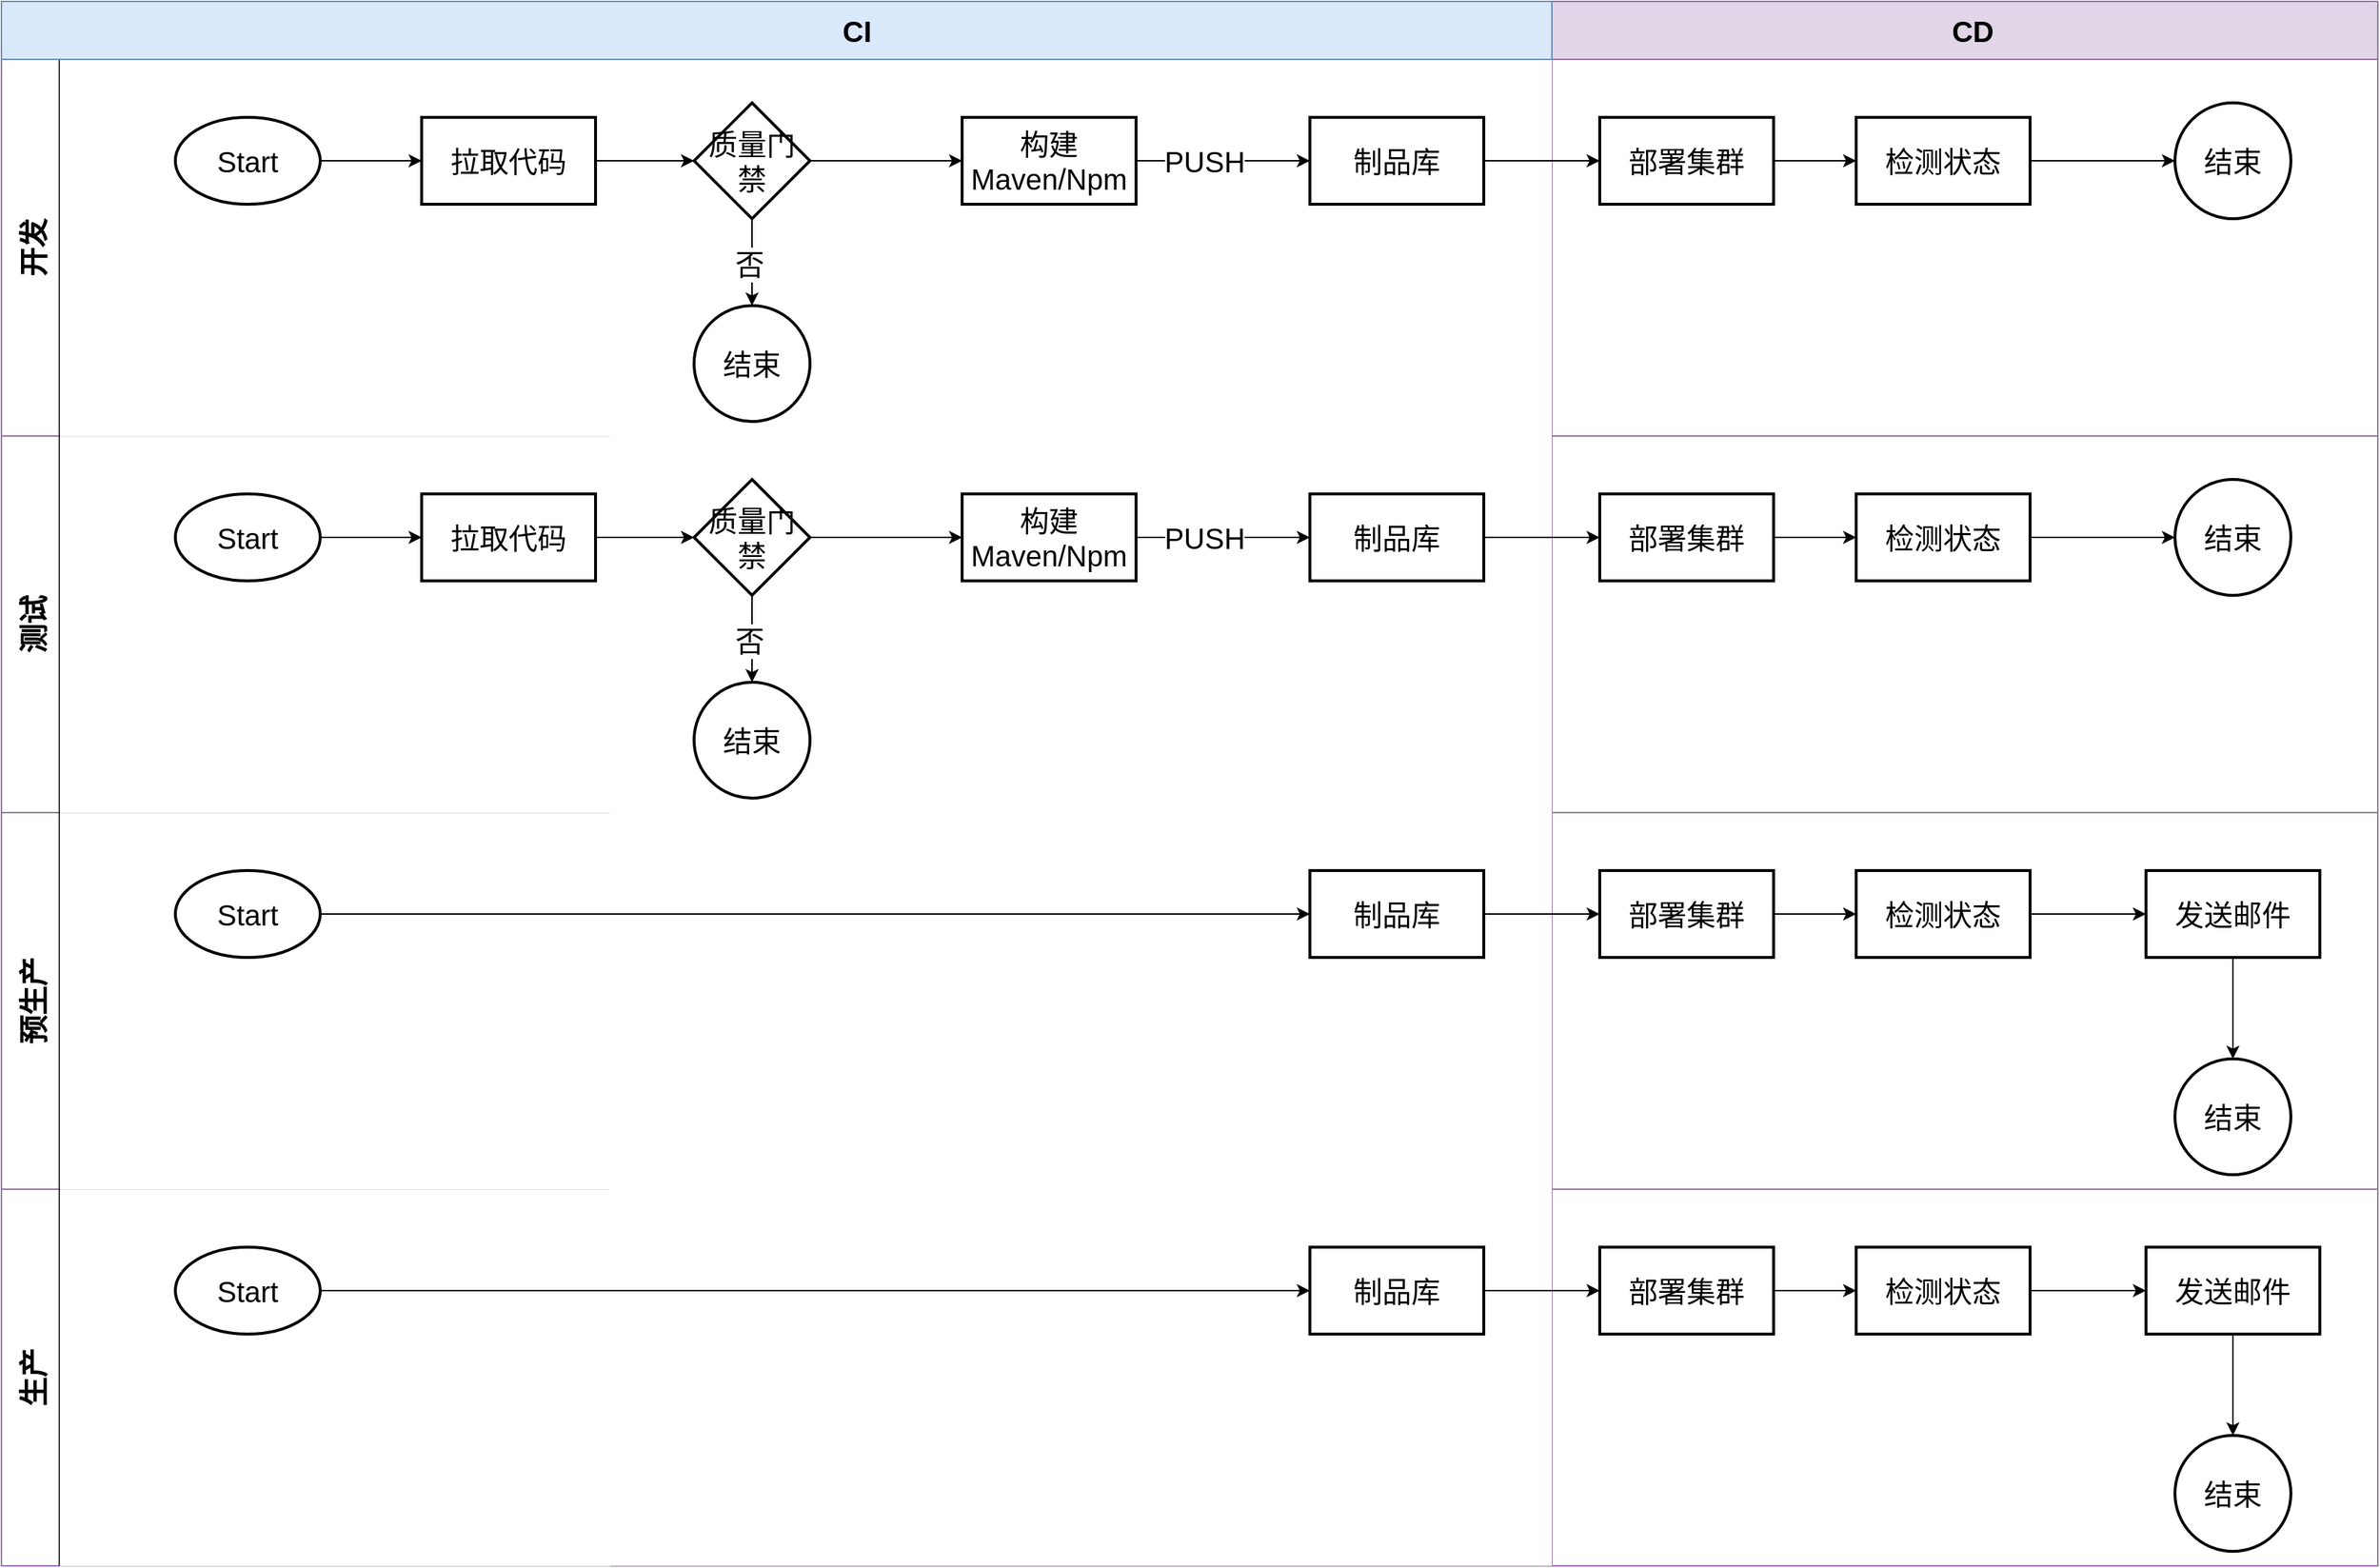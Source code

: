 <mxfile version="21.6.1" type="github">
  <diagram id="kgpKYQtTHZ0yAKxKKP6v" name="Page-1">
    <mxGraphModel dx="1434" dy="700" grid="1" gridSize="10" guides="1" tooltips="1" connect="1" arrows="1" fold="1" page="1" pageScale="1" pageWidth="850" pageHeight="1100" math="0" shadow="0">
      <root>
        <mxCell id="0" />
        <mxCell id="1" parent="0" />
        <mxCell id="3nuBFxr9cyL0pnOWT2aG-1" value="" style="shape=table;childLayout=tableLayout;startSize=40;collapsible=0;recursiveResize=0;expand=0;fillColor=#e1d5e7;fontStyle=1;points=[[0,0,0,0,0],[0,0.25,0,0,0],[0,0.5,0,0,0],[0,0.75,0,0,0],[0,1,0,0,0],[0.25,0,0,0,0],[0.25,1,0,0,0],[0.5,0,0,0,0],[0.5,1,0,0,0],[0.75,0,0,0,0],[0.75,1,0,0,0],[1,0,0,0,0],[1,0.25,0,0,0],[1,0.5,0,0,0],[1,0.75,0,0,0],[1,1,0,0,0]];strokeColor=#9673a6;fontSize=20;" parent="1" vertex="1">
          <mxGeometry y="200" width="1640" height="1080" as="geometry" />
        </mxCell>
        <mxCell id="3nuBFxr9cyL0pnOWT2aG-3" value="开发" style="shape=tableRow;horizontal=0;swimlaneHead=0;swimlaneBody=0;top=0;left=0;bottom=0;right=0;fillColor=none;points=[[0,0.5],[1,0.5]];portConstraint=eastwest;startSize=40;collapsible=0;recursiveResize=0;expand=0;fontStyle=1;fontSize=20;" parent="3nuBFxr9cyL0pnOWT2aG-1" vertex="1">
          <mxGeometry y="40" width="1640" height="260" as="geometry" />
        </mxCell>
        <mxCell id="3nuBFxr9cyL0pnOWT2aG-4" value="" style="swimlane;swimlaneHead=0;swimlaneBody=0;connectable=0;fillColor=none;startSize=0;collapsible=0;recursiveResize=0;expand=0;fontStyle=1;dashed=1;strokeWidth=0;swimlaneFillColor=default;fontSize=20;" parent="3nuBFxr9cyL0pnOWT2aG-3" vertex="1">
          <mxGeometry x="40" width="380" height="260" as="geometry">
            <mxRectangle width="380" height="260" as="alternateBounds" />
          </mxGeometry>
        </mxCell>
        <mxCell id="671XhVf-OirEY2XruRfS-42" value="" style="edgeStyle=orthogonalEdgeStyle;rounded=0;orthogonalLoop=1;jettySize=auto;html=1;fontSize=20;" parent="3nuBFxr9cyL0pnOWT2aG-4" source="671XhVf-OirEY2XruRfS-16" target="671XhVf-OirEY2XruRfS-41" edge="1">
          <mxGeometry relative="1" as="geometry" />
        </mxCell>
        <mxCell id="671XhVf-OirEY2XruRfS-16" value="Start" style="strokeWidth=2;html=1;shape=mxgraph.flowchart.start_1;whiteSpace=wrap;fontSize=20;" parent="3nuBFxr9cyL0pnOWT2aG-4" vertex="1">
          <mxGeometry x="80" y="40" width="100" height="60" as="geometry" />
        </mxCell>
        <mxCell id="671XhVf-OirEY2XruRfS-41" value="拉取代码" style="whiteSpace=wrap;html=1;strokeWidth=2;fontSize=20;" parent="3nuBFxr9cyL0pnOWT2aG-4" vertex="1">
          <mxGeometry x="250" y="40" width="120" height="60" as="geometry" />
        </mxCell>
        <mxCell id="3nuBFxr9cyL0pnOWT2aG-8" value="" style="swimlane;swimlaneHead=0;swimlaneBody=0;connectable=0;fillColor=none;startSize=0;collapsible=0;recursiveResize=0;expand=0;fontStyle=1;swimlaneFillColor=default;fontSize=20;" parent="3nuBFxr9cyL0pnOWT2aG-3" vertex="1">
          <mxGeometry x="420" width="650" height="260" as="geometry">
            <mxRectangle width="650" height="260" as="alternateBounds" />
          </mxGeometry>
        </mxCell>
        <mxCell id="671XhVf-OirEY2XruRfS-24" value="" style="edgeStyle=orthogonalEdgeStyle;rounded=0;orthogonalLoop=1;jettySize=auto;html=1;fontSize=20;" parent="3nuBFxr9cyL0pnOWT2aG-8" source="671XhVf-OirEY2XruRfS-20" target="671XhVf-OirEY2XruRfS-23" edge="1">
          <mxGeometry relative="1" as="geometry" />
        </mxCell>
        <mxCell id="671XhVf-OirEY2XruRfS-25" value="否" style="edgeLabel;html=1;align=center;verticalAlign=middle;resizable=0;points=[];fontSize=20;" parent="671XhVf-OirEY2XruRfS-24" vertex="1" connectable="0">
          <mxGeometry x="0.025" y="-2" relative="1" as="geometry">
            <mxPoint as="offset" />
          </mxGeometry>
        </mxCell>
        <mxCell id="671XhVf-OirEY2XruRfS-28" value="" style="edgeStyle=orthogonalEdgeStyle;rounded=0;orthogonalLoop=1;jettySize=auto;html=1;fontSize=20;" parent="3nuBFxr9cyL0pnOWT2aG-8" source="671XhVf-OirEY2XruRfS-20" target="671XhVf-OirEY2XruRfS-27" edge="1">
          <mxGeometry relative="1" as="geometry" />
        </mxCell>
        <mxCell id="671XhVf-OirEY2XruRfS-20" value="质量门禁" style="rhombus;whiteSpace=wrap;html=1;strokeWidth=2;fontSize=20;" parent="3nuBFxr9cyL0pnOWT2aG-8" vertex="1">
          <mxGeometry x="58" y="30" width="80" height="80" as="geometry" />
        </mxCell>
        <mxCell id="671XhVf-OirEY2XruRfS-23" value="结束" style="ellipse;whiteSpace=wrap;html=1;strokeWidth=2;fontSize=20;" parent="3nuBFxr9cyL0pnOWT2aG-8" vertex="1">
          <mxGeometry x="58" y="170" width="80" height="80" as="geometry" />
        </mxCell>
        <mxCell id="671XhVf-OirEY2XruRfS-31" value="" style="edgeStyle=orthogonalEdgeStyle;rounded=0;orthogonalLoop=1;jettySize=auto;html=1;fontSize=20;" parent="3nuBFxr9cyL0pnOWT2aG-8" source="671XhVf-OirEY2XruRfS-27" target="671XhVf-OirEY2XruRfS-30" edge="1">
          <mxGeometry relative="1" as="geometry" />
        </mxCell>
        <mxCell id="671XhVf-OirEY2XruRfS-32" value="PUSH" style="edgeLabel;html=1;align=center;verticalAlign=middle;resizable=0;points=[];fontSize=20;" parent="671XhVf-OirEY2XruRfS-31" vertex="1" connectable="0">
          <mxGeometry x="-0.225" relative="1" as="geometry">
            <mxPoint as="offset" />
          </mxGeometry>
        </mxCell>
        <mxCell id="671XhVf-OirEY2XruRfS-27" value="构建&lt;br style=&quot;font-size: 20px;&quot;&gt;Maven/Npm" style="whiteSpace=wrap;html=1;strokeWidth=2;fontSize=20;" parent="3nuBFxr9cyL0pnOWT2aG-8" vertex="1">
          <mxGeometry x="243" y="40" width="120" height="60" as="geometry" />
        </mxCell>
        <mxCell id="671XhVf-OirEY2XruRfS-36" value="" style="edgeStyle=orthogonalEdgeStyle;rounded=0;orthogonalLoop=1;jettySize=auto;html=1;fontSize=20;" parent="3nuBFxr9cyL0pnOWT2aG-8" source="671XhVf-OirEY2XruRfS-30" target="671XhVf-OirEY2XruRfS-35" edge="1">
          <mxGeometry relative="1" as="geometry" />
        </mxCell>
        <mxCell id="671XhVf-OirEY2XruRfS-30" value="制品库" style="whiteSpace=wrap;html=1;strokeWidth=2;fontSize=20;" parent="3nuBFxr9cyL0pnOWT2aG-8" vertex="1">
          <mxGeometry x="483" y="40" width="120" height="60" as="geometry" />
        </mxCell>
        <mxCell id="671XhVf-OirEY2XruRfS-35" value="部署集群" style="whiteSpace=wrap;html=1;strokeWidth=2;fontSize=20;" parent="3nuBFxr9cyL0pnOWT2aG-8" vertex="1">
          <mxGeometry x="683" y="40" width="120" height="60" as="geometry" />
        </mxCell>
        <mxCell id="3nuBFxr9cyL0pnOWT2aG-11" value="" style="swimlane;swimlaneHead=0;swimlaneBody=0;connectable=0;fillColor=none;startSize=0;collapsible=0;recursiveResize=0;expand=0;fontStyle=1;fontSize=20;" parent="3nuBFxr9cyL0pnOWT2aG-3" vertex="1">
          <mxGeometry x="1070" width="570" height="260" as="geometry">
            <mxRectangle width="570" height="260" as="alternateBounds" />
          </mxGeometry>
        </mxCell>
        <mxCell id="671XhVf-OirEY2XruRfS-40" value="" style="edgeStyle=orthogonalEdgeStyle;rounded=0;orthogonalLoop=1;jettySize=auto;html=1;fontSize=20;" parent="3nuBFxr9cyL0pnOWT2aG-11" source="671XhVf-OirEY2XruRfS-37" target="671XhVf-OirEY2XruRfS-39" edge="1">
          <mxGeometry relative="1" as="geometry" />
        </mxCell>
        <mxCell id="671XhVf-OirEY2XruRfS-37" value="检测状态" style="whiteSpace=wrap;html=1;strokeWidth=2;fontSize=20;" parent="3nuBFxr9cyL0pnOWT2aG-11" vertex="1">
          <mxGeometry x="210" y="40" width="120" height="60" as="geometry" />
        </mxCell>
        <mxCell id="671XhVf-OirEY2XruRfS-39" value="结束" style="ellipse;whiteSpace=wrap;html=1;strokeWidth=2;fontSize=20;" parent="3nuBFxr9cyL0pnOWT2aG-11" vertex="1">
          <mxGeometry x="430" y="30" width="80" height="80" as="geometry" />
        </mxCell>
        <mxCell id="671XhVf-OirEY2XruRfS-43" style="edgeStyle=orthogonalEdgeStyle;rounded=0;orthogonalLoop=1;jettySize=auto;html=1;fontSize=20;" parent="3nuBFxr9cyL0pnOWT2aG-3" source="671XhVf-OirEY2XruRfS-41" target="671XhVf-OirEY2XruRfS-20" edge="1">
          <mxGeometry relative="1" as="geometry" />
        </mxCell>
        <mxCell id="671XhVf-OirEY2XruRfS-114" style="edgeStyle=orthogonalEdgeStyle;rounded=0;orthogonalLoop=1;jettySize=auto;html=1;fontSize=20;" parent="3nuBFxr9cyL0pnOWT2aG-3" source="671XhVf-OirEY2XruRfS-35" target="671XhVf-OirEY2XruRfS-37" edge="1">
          <mxGeometry relative="1" as="geometry" />
        </mxCell>
        <mxCell id="671XhVf-OirEY2XruRfS-44" value="测试" style="shape=tableRow;horizontal=0;swimlaneHead=0;swimlaneBody=0;top=0;left=0;bottom=0;right=0;fillColor=none;points=[[0,0.5],[1,0.5]];portConstraint=eastwest;startSize=40;collapsible=0;recursiveResize=0;expand=0;fontStyle=1;fontSize=20;" parent="3nuBFxr9cyL0pnOWT2aG-1" vertex="1">
          <mxGeometry y="300" width="1640" height="260" as="geometry" />
        </mxCell>
        <mxCell id="671XhVf-OirEY2XruRfS-45" value="" style="swimlane;swimlaneHead=0;swimlaneBody=0;connectable=0;fillColor=none;startSize=0;collapsible=0;recursiveResize=0;expand=0;fontStyle=1;dashed=1;strokeWidth=0;swimlaneFillColor=default;fontSize=20;" parent="671XhVf-OirEY2XruRfS-44" vertex="1">
          <mxGeometry x="40" width="380" height="260" as="geometry">
            <mxRectangle width="380" height="260" as="alternateBounds" />
          </mxGeometry>
        </mxCell>
        <mxCell id="671XhVf-OirEY2XruRfS-46" value="" style="edgeStyle=orthogonalEdgeStyle;rounded=0;orthogonalLoop=1;jettySize=auto;html=1;fontSize=20;" parent="671XhVf-OirEY2XruRfS-45" source="671XhVf-OirEY2XruRfS-47" target="671XhVf-OirEY2XruRfS-48" edge="1">
          <mxGeometry relative="1" as="geometry" />
        </mxCell>
        <mxCell id="671XhVf-OirEY2XruRfS-47" value="Start" style="strokeWidth=2;html=1;shape=mxgraph.flowchart.start_1;whiteSpace=wrap;fontSize=20;" parent="671XhVf-OirEY2XruRfS-45" vertex="1">
          <mxGeometry x="80" y="40" width="100" height="60" as="geometry" />
        </mxCell>
        <mxCell id="671XhVf-OirEY2XruRfS-48" value="拉取代码" style="whiteSpace=wrap;html=1;strokeWidth=2;fontSize=20;" parent="671XhVf-OirEY2XruRfS-45" vertex="1">
          <mxGeometry x="250" y="40" width="120" height="60" as="geometry" />
        </mxCell>
        <mxCell id="671XhVf-OirEY2XruRfS-49" value="" style="swimlane;swimlaneHead=0;swimlaneBody=0;connectable=0;fillColor=none;startSize=0;collapsible=0;recursiveResize=0;expand=0;fontStyle=1;swimlaneFillColor=default;fontSize=20;" parent="671XhVf-OirEY2XruRfS-44" vertex="1">
          <mxGeometry x="420" width="650" height="260" as="geometry">
            <mxRectangle width="650" height="260" as="alternateBounds" />
          </mxGeometry>
        </mxCell>
        <mxCell id="671XhVf-OirEY2XruRfS-50" value="" style="edgeStyle=orthogonalEdgeStyle;rounded=0;orthogonalLoop=1;jettySize=auto;html=1;fontSize=20;" parent="671XhVf-OirEY2XruRfS-49" source="671XhVf-OirEY2XruRfS-53" target="671XhVf-OirEY2XruRfS-54" edge="1">
          <mxGeometry relative="1" as="geometry" />
        </mxCell>
        <mxCell id="671XhVf-OirEY2XruRfS-51" value="否" style="edgeLabel;html=1;align=center;verticalAlign=middle;resizable=0;points=[];fontSize=20;" parent="671XhVf-OirEY2XruRfS-50" vertex="1" connectable="0">
          <mxGeometry x="0.025" y="-2" relative="1" as="geometry">
            <mxPoint as="offset" />
          </mxGeometry>
        </mxCell>
        <mxCell id="671XhVf-OirEY2XruRfS-52" value="" style="edgeStyle=orthogonalEdgeStyle;rounded=0;orthogonalLoop=1;jettySize=auto;html=1;fontSize=20;" parent="671XhVf-OirEY2XruRfS-49" source="671XhVf-OirEY2XruRfS-53" target="671XhVf-OirEY2XruRfS-57" edge="1">
          <mxGeometry relative="1" as="geometry" />
        </mxCell>
        <mxCell id="671XhVf-OirEY2XruRfS-53" value="质量门禁" style="rhombus;whiteSpace=wrap;html=1;strokeWidth=2;fontSize=20;" parent="671XhVf-OirEY2XruRfS-49" vertex="1">
          <mxGeometry x="58" y="30" width="80" height="80" as="geometry" />
        </mxCell>
        <mxCell id="671XhVf-OirEY2XruRfS-54" value="结束" style="ellipse;whiteSpace=wrap;html=1;strokeWidth=2;fontSize=20;" parent="671XhVf-OirEY2XruRfS-49" vertex="1">
          <mxGeometry x="58" y="170" width="80" height="80" as="geometry" />
        </mxCell>
        <mxCell id="671XhVf-OirEY2XruRfS-55" value="" style="edgeStyle=orthogonalEdgeStyle;rounded=0;orthogonalLoop=1;jettySize=auto;html=1;fontSize=20;" parent="671XhVf-OirEY2XruRfS-49" source="671XhVf-OirEY2XruRfS-57" target="671XhVf-OirEY2XruRfS-59" edge="1">
          <mxGeometry relative="1" as="geometry" />
        </mxCell>
        <mxCell id="671XhVf-OirEY2XruRfS-56" value="PUSH" style="edgeLabel;html=1;align=center;verticalAlign=middle;resizable=0;points=[];fontSize=20;" parent="671XhVf-OirEY2XruRfS-55" vertex="1" connectable="0">
          <mxGeometry x="-0.225" relative="1" as="geometry">
            <mxPoint as="offset" />
          </mxGeometry>
        </mxCell>
        <mxCell id="671XhVf-OirEY2XruRfS-57" value="构建&lt;br style=&quot;font-size: 20px;&quot;&gt;Maven/Npm" style="whiteSpace=wrap;html=1;strokeWidth=2;fontSize=20;" parent="671XhVf-OirEY2XruRfS-49" vertex="1">
          <mxGeometry x="243" y="40" width="120" height="60" as="geometry" />
        </mxCell>
        <mxCell id="671XhVf-OirEY2XruRfS-58" value="" style="edgeStyle=orthogonalEdgeStyle;rounded=0;orthogonalLoop=1;jettySize=auto;html=1;fontSize=20;" parent="671XhVf-OirEY2XruRfS-49" source="671XhVf-OirEY2XruRfS-59" target="671XhVf-OirEY2XruRfS-60" edge="1">
          <mxGeometry relative="1" as="geometry" />
        </mxCell>
        <mxCell id="671XhVf-OirEY2XruRfS-59" value="制品库" style="whiteSpace=wrap;html=1;strokeWidth=2;fontSize=20;" parent="671XhVf-OirEY2XruRfS-49" vertex="1">
          <mxGeometry x="483" y="40" width="120" height="60" as="geometry" />
        </mxCell>
        <mxCell id="671XhVf-OirEY2XruRfS-60" value="部署集群" style="whiteSpace=wrap;html=1;strokeWidth=2;fontSize=20;" parent="671XhVf-OirEY2XruRfS-49" vertex="1">
          <mxGeometry x="683" y="40" width="120" height="60" as="geometry" />
        </mxCell>
        <mxCell id="671XhVf-OirEY2XruRfS-61" value="" style="swimlane;swimlaneHead=0;swimlaneBody=0;connectable=0;fillColor=none;startSize=0;collapsible=0;recursiveResize=0;expand=0;fontStyle=1;fontSize=20;" parent="671XhVf-OirEY2XruRfS-44" vertex="1">
          <mxGeometry x="1070" width="570" height="260" as="geometry">
            <mxRectangle width="570" height="260" as="alternateBounds" />
          </mxGeometry>
        </mxCell>
        <mxCell id="671XhVf-OirEY2XruRfS-62" value="" style="edgeStyle=orthogonalEdgeStyle;rounded=0;orthogonalLoop=1;jettySize=auto;html=1;fontSize=20;" parent="671XhVf-OirEY2XruRfS-61" source="671XhVf-OirEY2XruRfS-63" target="671XhVf-OirEY2XruRfS-64" edge="1">
          <mxGeometry relative="1" as="geometry" />
        </mxCell>
        <mxCell id="671XhVf-OirEY2XruRfS-63" value="检测状态" style="whiteSpace=wrap;html=1;strokeWidth=2;fontSize=20;" parent="671XhVf-OirEY2XruRfS-61" vertex="1">
          <mxGeometry x="210" y="40" width="120" height="60" as="geometry" />
        </mxCell>
        <mxCell id="671XhVf-OirEY2XruRfS-64" value="结束" style="ellipse;whiteSpace=wrap;html=1;strokeWidth=2;fontSize=20;" parent="671XhVf-OirEY2XruRfS-61" vertex="1">
          <mxGeometry x="430" y="30" width="80" height="80" as="geometry" />
        </mxCell>
        <mxCell id="671XhVf-OirEY2XruRfS-66" style="edgeStyle=orthogonalEdgeStyle;rounded=0;orthogonalLoop=1;jettySize=auto;html=1;fontSize=20;" parent="671XhVf-OirEY2XruRfS-44" source="671XhVf-OirEY2XruRfS-48" target="671XhVf-OirEY2XruRfS-53" edge="1">
          <mxGeometry relative="1" as="geometry" />
        </mxCell>
        <mxCell id="671XhVf-OirEY2XruRfS-111" style="edgeStyle=orthogonalEdgeStyle;rounded=0;orthogonalLoop=1;jettySize=auto;html=1;fontSize=20;" parent="671XhVf-OirEY2XruRfS-44" source="671XhVf-OirEY2XruRfS-60" target="671XhVf-OirEY2XruRfS-63" edge="1">
          <mxGeometry relative="1" as="geometry" />
        </mxCell>
        <mxCell id="671XhVf-OirEY2XruRfS-67" value="预生产" style="shape=tableRow;horizontal=0;swimlaneHead=0;swimlaneBody=0;top=0;left=0;bottom=0;right=0;fillColor=none;points=[[0,0.5],[1,0.5]];portConstraint=eastwest;startSize=40;collapsible=0;recursiveResize=0;expand=0;fontStyle=1;fontSize=20;" parent="3nuBFxr9cyL0pnOWT2aG-1" vertex="1">
          <mxGeometry y="560" width="1640" height="260" as="geometry" />
        </mxCell>
        <mxCell id="671XhVf-OirEY2XruRfS-68" value="" style="swimlane;swimlaneHead=0;swimlaneBody=0;connectable=0;fillColor=none;startSize=0;collapsible=0;recursiveResize=0;expand=0;fontStyle=1;dashed=1;strokeWidth=0;swimlaneFillColor=default;fontSize=20;" parent="671XhVf-OirEY2XruRfS-67" vertex="1">
          <mxGeometry x="40" width="380" height="260" as="geometry">
            <mxRectangle width="380" height="260" as="alternateBounds" />
          </mxGeometry>
        </mxCell>
        <mxCell id="671XhVf-OirEY2XruRfS-70" value="Start" style="strokeWidth=2;html=1;shape=mxgraph.flowchart.start_1;whiteSpace=wrap;fontSize=20;" parent="671XhVf-OirEY2XruRfS-68" vertex="1">
          <mxGeometry x="80" y="40" width="100" height="60" as="geometry" />
        </mxCell>
        <mxCell id="671XhVf-OirEY2XruRfS-72" value="" style="swimlane;swimlaneHead=0;swimlaneBody=0;connectable=0;fillColor=none;startSize=0;collapsible=0;recursiveResize=0;expand=0;fontStyle=1;swimlaneFillColor=default;fontSize=20;" parent="671XhVf-OirEY2XruRfS-67" vertex="1">
          <mxGeometry x="420" width="650" height="260" as="geometry">
            <mxRectangle width="650" height="260" as="alternateBounds" />
          </mxGeometry>
        </mxCell>
        <mxCell id="671XhVf-OirEY2XruRfS-81" value="" style="edgeStyle=orthogonalEdgeStyle;rounded=0;orthogonalLoop=1;jettySize=auto;html=1;fontSize=20;" parent="671XhVf-OirEY2XruRfS-72" source="671XhVf-OirEY2XruRfS-82" target="671XhVf-OirEY2XruRfS-83" edge="1">
          <mxGeometry relative="1" as="geometry" />
        </mxCell>
        <mxCell id="671XhVf-OirEY2XruRfS-82" value="制品库" style="whiteSpace=wrap;html=1;strokeWidth=2;fontSize=20;" parent="671XhVf-OirEY2XruRfS-72" vertex="1">
          <mxGeometry x="483" y="40" width="120" height="60" as="geometry" />
        </mxCell>
        <mxCell id="671XhVf-OirEY2XruRfS-83" value="部署集群" style="whiteSpace=wrap;html=1;strokeWidth=2;fontSize=20;" parent="671XhVf-OirEY2XruRfS-72" vertex="1">
          <mxGeometry x="683" y="40" width="120" height="60" as="geometry" />
        </mxCell>
        <mxCell id="671XhVf-OirEY2XruRfS-84" value="" style="swimlane;swimlaneHead=0;swimlaneBody=0;connectable=0;fillColor=none;startSize=0;collapsible=0;recursiveResize=0;expand=0;fontStyle=1;fontSize=20;" parent="671XhVf-OirEY2XruRfS-67" vertex="1">
          <mxGeometry x="1070" width="570" height="260" as="geometry">
            <mxRectangle width="570" height="260" as="alternateBounds" />
          </mxGeometry>
        </mxCell>
        <mxCell id="671XhVf-OirEY2XruRfS-92" value="" style="edgeStyle=orthogonalEdgeStyle;rounded=0;orthogonalLoop=1;jettySize=auto;html=1;fontSize=20;" parent="671XhVf-OirEY2XruRfS-84" source="671XhVf-OirEY2XruRfS-86" target="671XhVf-OirEY2XruRfS-91" edge="1">
          <mxGeometry relative="1" as="geometry" />
        </mxCell>
        <mxCell id="671XhVf-OirEY2XruRfS-86" value="检测状态" style="whiteSpace=wrap;html=1;strokeWidth=2;fontSize=20;" parent="671XhVf-OirEY2XruRfS-84" vertex="1">
          <mxGeometry x="210" y="40" width="120" height="60" as="geometry" />
        </mxCell>
        <mxCell id="671XhVf-OirEY2XruRfS-94" value="" style="edgeStyle=orthogonalEdgeStyle;rounded=0;orthogonalLoop=1;jettySize=auto;html=1;fontSize=20;" parent="671XhVf-OirEY2XruRfS-84" source="671XhVf-OirEY2XruRfS-91" target="671XhVf-OirEY2XruRfS-93" edge="1">
          <mxGeometry relative="1" as="geometry" />
        </mxCell>
        <mxCell id="671XhVf-OirEY2XruRfS-91" value="发送邮件" style="whiteSpace=wrap;html=1;strokeWidth=2;fontSize=20;" parent="671XhVf-OirEY2XruRfS-84" vertex="1">
          <mxGeometry x="410" y="40" width="120" height="60" as="geometry" />
        </mxCell>
        <mxCell id="671XhVf-OirEY2XruRfS-93" value="结束" style="ellipse;whiteSpace=wrap;html=1;strokeWidth=2;fontSize=20;" parent="671XhVf-OirEY2XruRfS-84" vertex="1">
          <mxGeometry x="430" y="170" width="80" height="80" as="geometry" />
        </mxCell>
        <mxCell id="671XhVf-OirEY2XruRfS-69" value="" style="edgeStyle=orthogonalEdgeStyle;rounded=0;orthogonalLoop=1;jettySize=auto;html=1;fontSize=20;" parent="671XhVf-OirEY2XruRfS-67" source="671XhVf-OirEY2XruRfS-70" target="671XhVf-OirEY2XruRfS-82" edge="1">
          <mxGeometry relative="1" as="geometry">
            <mxPoint x="290" y="70" as="targetPoint" />
          </mxGeometry>
        </mxCell>
        <mxCell id="671XhVf-OirEY2XruRfS-112" style="edgeStyle=orthogonalEdgeStyle;rounded=0;orthogonalLoop=1;jettySize=auto;html=1;fontSize=20;" parent="671XhVf-OirEY2XruRfS-67" source="671XhVf-OirEY2XruRfS-83" target="671XhVf-OirEY2XruRfS-86" edge="1">
          <mxGeometry relative="1" as="geometry" />
        </mxCell>
        <mxCell id="671XhVf-OirEY2XruRfS-95" value="生产" style="shape=tableRow;horizontal=0;swimlaneHead=0;swimlaneBody=0;top=0;left=0;bottom=0;right=0;fillColor=none;points=[[0,0.5],[1,0.5]];portConstraint=eastwest;startSize=40;collapsible=0;recursiveResize=0;expand=0;fontStyle=1;fontSize=20;" parent="3nuBFxr9cyL0pnOWT2aG-1" vertex="1">
          <mxGeometry y="820" width="1640" height="260" as="geometry" />
        </mxCell>
        <mxCell id="671XhVf-OirEY2XruRfS-96" value="" style="swimlane;swimlaneHead=0;swimlaneBody=0;connectable=0;fillColor=none;startSize=0;collapsible=0;recursiveResize=0;expand=0;fontStyle=1;dashed=1;strokeWidth=0;swimlaneFillColor=default;fontSize=20;" parent="671XhVf-OirEY2XruRfS-95" vertex="1">
          <mxGeometry x="40" width="380" height="260" as="geometry">
            <mxRectangle width="380" height="260" as="alternateBounds" />
          </mxGeometry>
        </mxCell>
        <mxCell id="671XhVf-OirEY2XruRfS-97" value="Start" style="strokeWidth=2;html=1;shape=mxgraph.flowchart.start_1;whiteSpace=wrap;fontSize=20;" parent="671XhVf-OirEY2XruRfS-96" vertex="1">
          <mxGeometry x="80" y="40" width="100" height="60" as="geometry" />
        </mxCell>
        <mxCell id="671XhVf-OirEY2XruRfS-98" value="" style="swimlane;swimlaneHead=0;swimlaneBody=0;connectable=0;fillColor=none;startSize=0;collapsible=0;recursiveResize=0;expand=0;fontStyle=1;swimlaneFillColor=default;fontSize=20;" parent="671XhVf-OirEY2XruRfS-95" vertex="1">
          <mxGeometry x="420" width="650" height="260" as="geometry">
            <mxRectangle width="650" height="260" as="alternateBounds" />
          </mxGeometry>
        </mxCell>
        <mxCell id="671XhVf-OirEY2XruRfS-99" value="" style="edgeStyle=orthogonalEdgeStyle;rounded=0;orthogonalLoop=1;jettySize=auto;html=1;fontSize=20;" parent="671XhVf-OirEY2XruRfS-98" source="671XhVf-OirEY2XruRfS-100" target="671XhVf-OirEY2XruRfS-101" edge="1">
          <mxGeometry relative="1" as="geometry" />
        </mxCell>
        <mxCell id="671XhVf-OirEY2XruRfS-100" value="制品库" style="whiteSpace=wrap;html=1;strokeWidth=2;fontSize=20;" parent="671XhVf-OirEY2XruRfS-98" vertex="1">
          <mxGeometry x="483" y="40" width="120" height="60" as="geometry" />
        </mxCell>
        <mxCell id="671XhVf-OirEY2XruRfS-101" value="部署集群" style="whiteSpace=wrap;html=1;strokeWidth=2;fontSize=20;" parent="671XhVf-OirEY2XruRfS-98" vertex="1">
          <mxGeometry x="683" y="40" width="120" height="60" as="geometry" />
        </mxCell>
        <mxCell id="671XhVf-OirEY2XruRfS-102" value="" style="swimlane;swimlaneHead=0;swimlaneBody=0;connectable=0;fillColor=none;startSize=0;collapsible=0;recursiveResize=0;expand=0;fontStyle=1;fontSize=20;" parent="671XhVf-OirEY2XruRfS-95" vertex="1">
          <mxGeometry x="1070" width="570" height="260" as="geometry">
            <mxRectangle width="570" height="260" as="alternateBounds" />
          </mxGeometry>
        </mxCell>
        <mxCell id="671XhVf-OirEY2XruRfS-103" value="" style="edgeStyle=orthogonalEdgeStyle;rounded=0;orthogonalLoop=1;jettySize=auto;html=1;fontSize=20;" parent="671XhVf-OirEY2XruRfS-102" source="671XhVf-OirEY2XruRfS-104" target="671XhVf-OirEY2XruRfS-106" edge="1">
          <mxGeometry relative="1" as="geometry" />
        </mxCell>
        <mxCell id="671XhVf-OirEY2XruRfS-104" value="检测状态" style="whiteSpace=wrap;html=1;strokeWidth=2;fontSize=20;" parent="671XhVf-OirEY2XruRfS-102" vertex="1">
          <mxGeometry x="210" y="40" width="120" height="60" as="geometry" />
        </mxCell>
        <mxCell id="671XhVf-OirEY2XruRfS-105" value="" style="edgeStyle=orthogonalEdgeStyle;rounded=0;orthogonalLoop=1;jettySize=auto;html=1;fontSize=20;" parent="671XhVf-OirEY2XruRfS-102" source="671XhVf-OirEY2XruRfS-106" target="671XhVf-OirEY2XruRfS-107" edge="1">
          <mxGeometry relative="1" as="geometry" />
        </mxCell>
        <mxCell id="671XhVf-OirEY2XruRfS-106" value="发送邮件" style="whiteSpace=wrap;html=1;strokeWidth=2;fontSize=20;" parent="671XhVf-OirEY2XruRfS-102" vertex="1">
          <mxGeometry x="410" y="40" width="120" height="60" as="geometry" />
        </mxCell>
        <mxCell id="671XhVf-OirEY2XruRfS-107" value="结束" style="ellipse;whiteSpace=wrap;html=1;strokeWidth=2;fontSize=20;" parent="671XhVf-OirEY2XruRfS-102" vertex="1">
          <mxGeometry x="430" y="170" width="80" height="80" as="geometry" />
        </mxCell>
        <mxCell id="671XhVf-OirEY2XruRfS-108" value="" style="edgeStyle=orthogonalEdgeStyle;rounded=0;orthogonalLoop=1;jettySize=auto;html=1;fontSize=20;" parent="671XhVf-OirEY2XruRfS-95" source="671XhVf-OirEY2XruRfS-97" target="671XhVf-OirEY2XruRfS-100" edge="1">
          <mxGeometry relative="1" as="geometry">
            <mxPoint x="290" y="70" as="targetPoint" />
          </mxGeometry>
        </mxCell>
        <mxCell id="671XhVf-OirEY2XruRfS-113" style="edgeStyle=orthogonalEdgeStyle;rounded=0;orthogonalLoop=1;jettySize=auto;html=1;fontSize=20;" parent="671XhVf-OirEY2XruRfS-95" source="671XhVf-OirEY2XruRfS-101" target="671XhVf-OirEY2XruRfS-104" edge="1">
          <mxGeometry relative="1" as="geometry" />
        </mxCell>
        <mxCell id="671XhVf-OirEY2XruRfS-7" value="CD" style="text;strokeColor=none;fillColor=none;html=1;fontSize=20;fontStyle=1;verticalAlign=middle;align=center;" parent="1" vertex="1">
          <mxGeometry x="1310" y="200" width="100" height="40" as="geometry" />
        </mxCell>
        <mxCell id="671XhVf-OirEY2XruRfS-109" value="" style="rounded=0;whiteSpace=wrap;html=1;fillColor=#dae8fc;strokeColor=#6c8ebf;fontSize=20;" parent="1" vertex="1">
          <mxGeometry y="200" width="1070" height="40" as="geometry" />
        </mxCell>
        <mxCell id="671XhVf-OirEY2XruRfS-110" value="CI" style="text;strokeColor=none;fillColor=none;html=1;fontSize=20;fontStyle=1;verticalAlign=middle;align=center;" parent="1" vertex="1">
          <mxGeometry x="540" y="200" width="100" height="40" as="geometry" />
        </mxCell>
      </root>
    </mxGraphModel>
  </diagram>
</mxfile>

